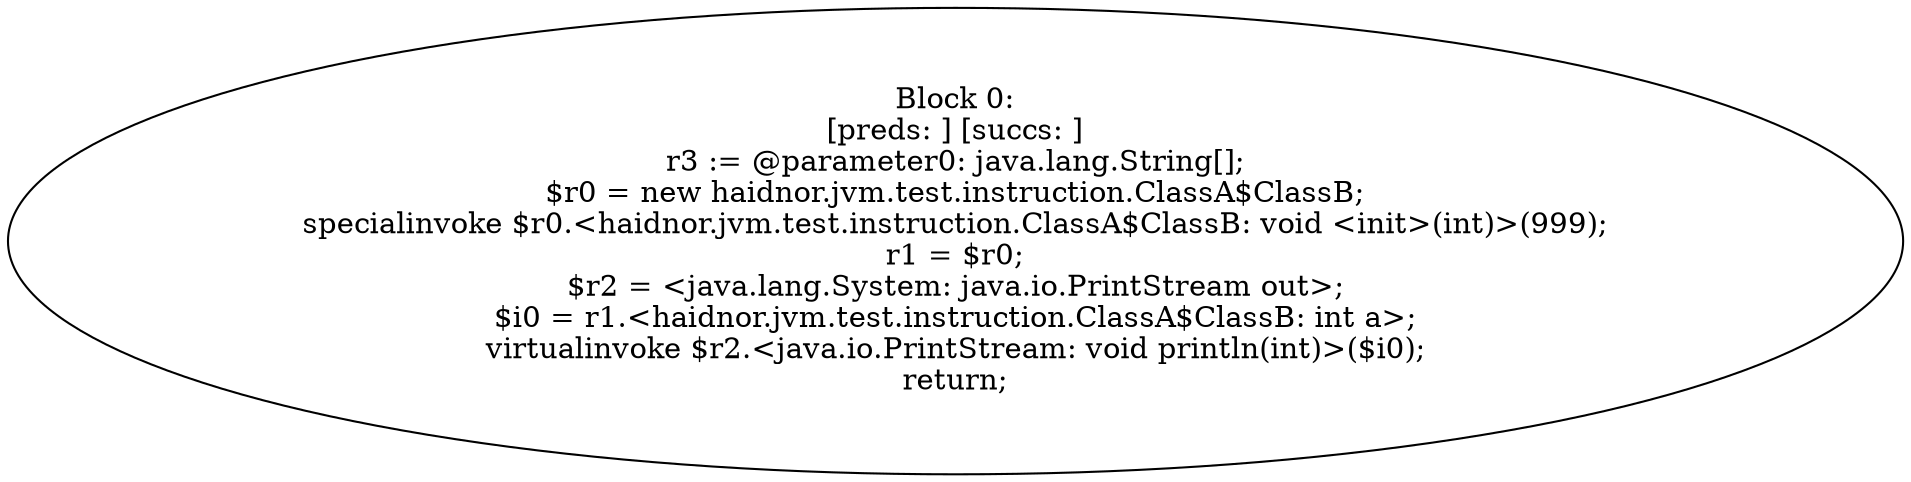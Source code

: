 digraph "unitGraph" {
    "Block 0:
[preds: ] [succs: ]
r3 := @parameter0: java.lang.String[];
$r0 = new haidnor.jvm.test.instruction.ClassA$ClassB;
specialinvoke $r0.<haidnor.jvm.test.instruction.ClassA$ClassB: void <init>(int)>(999);
r1 = $r0;
$r2 = <java.lang.System: java.io.PrintStream out>;
$i0 = r1.<haidnor.jvm.test.instruction.ClassA$ClassB: int a>;
virtualinvoke $r2.<java.io.PrintStream: void println(int)>($i0);
return;
"
}
